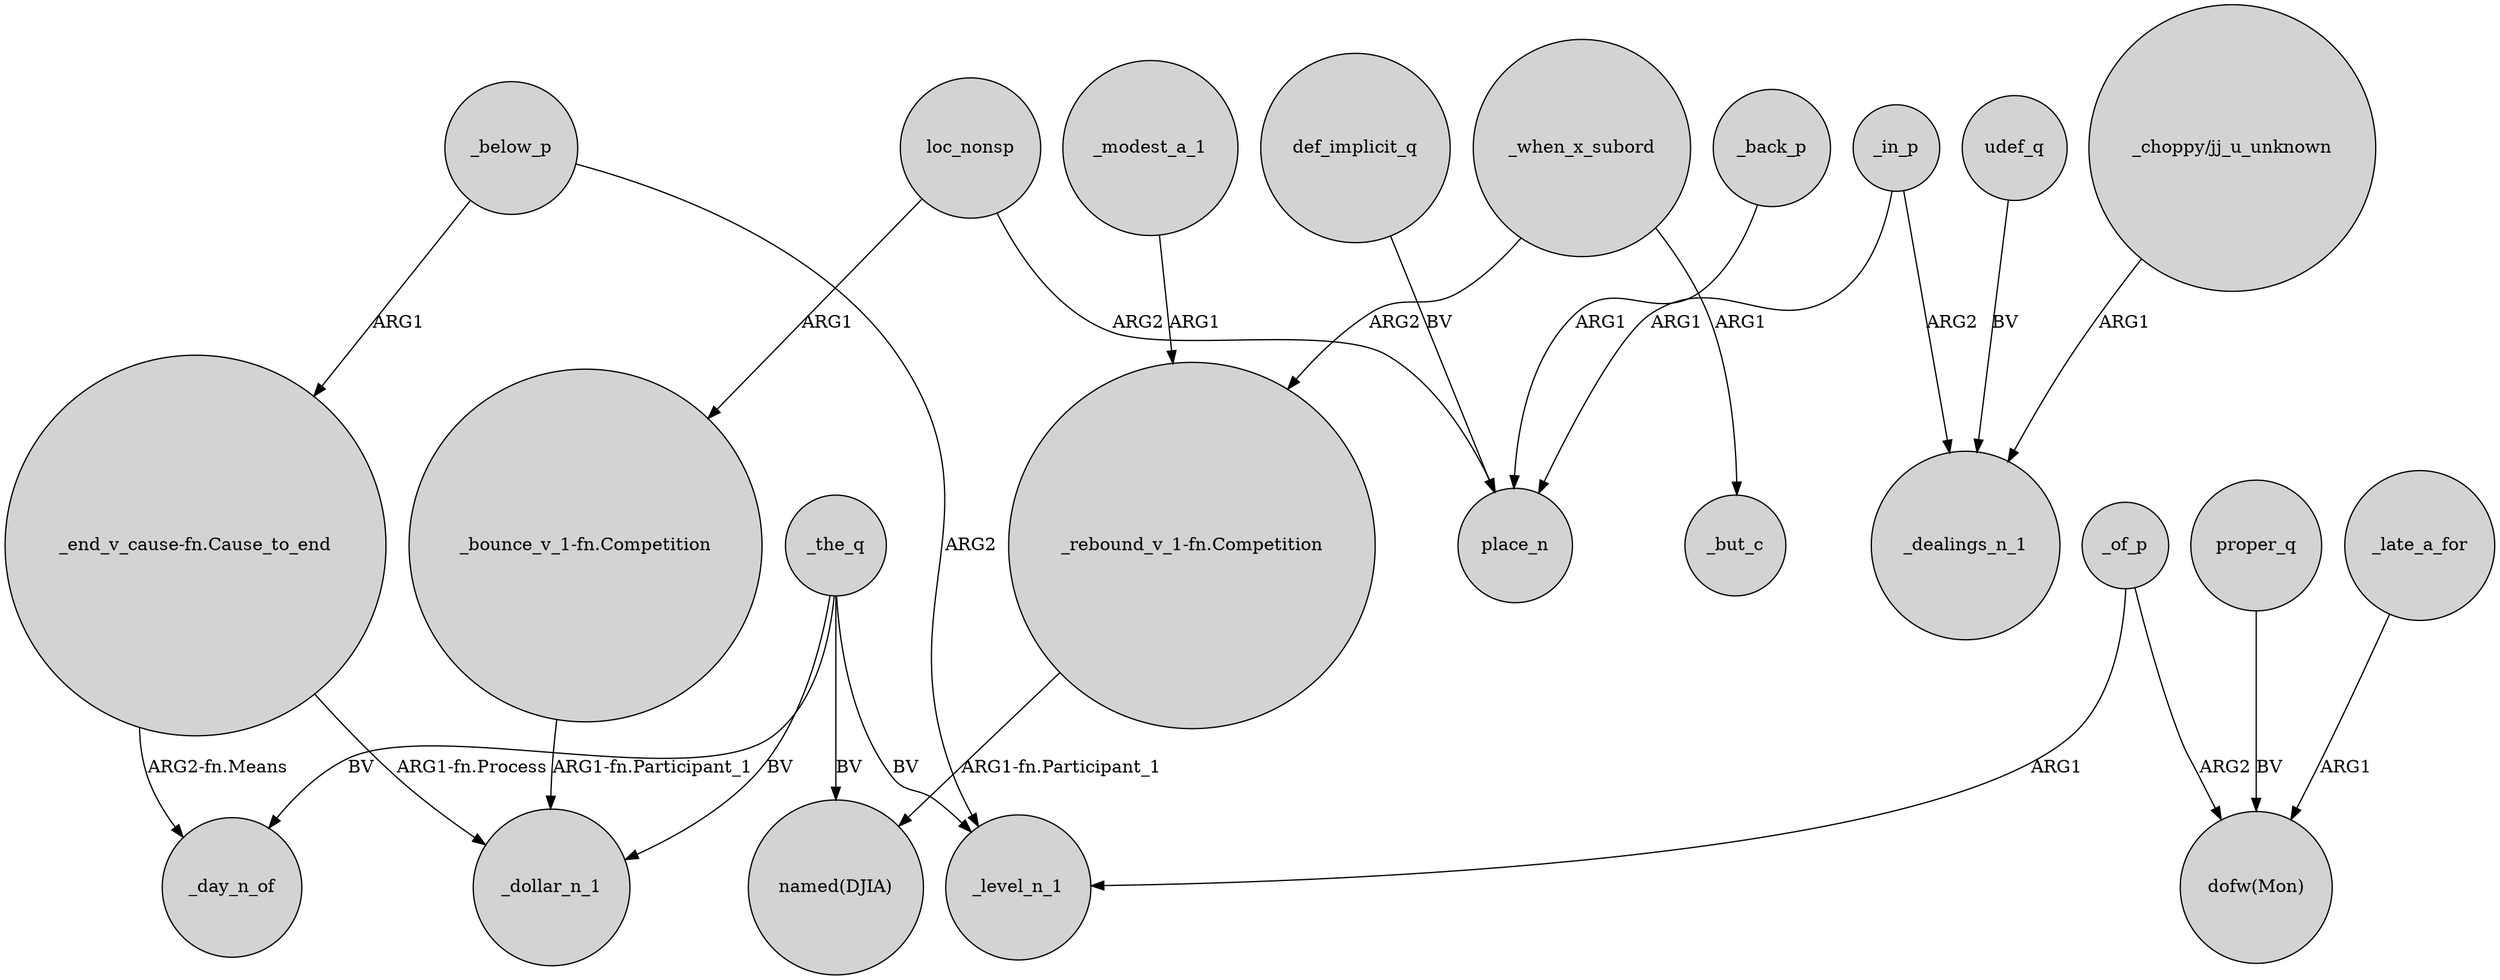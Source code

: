 digraph {
	node [shape=circle style=filled]
	_of_p -> _level_n_1 [label=ARG1]
	_the_q -> _level_n_1 [label=BV]
	def_implicit_q -> place_n [label=BV]
	"_end_v_cause-fn.Cause_to_end" -> _dollar_n_1 [label="ARG1-fn.Process"]
	_in_p -> place_n [label=ARG1]
	proper_q -> "dofw(Mon)" [label=BV]
	_the_q -> _dollar_n_1 [label=BV]
	loc_nonsp -> "_bounce_v_1-fn.Competition" [label=ARG1]
	_late_a_for -> "dofw(Mon)" [label=ARG1]
	"_rebound_v_1-fn.Competition" -> "named(DJIA)" [label="ARG1-fn.Participant_1"]
	_back_p -> place_n [label=ARG1]
	_the_q -> _day_n_of [label=BV]
	"_bounce_v_1-fn.Competition" -> _dollar_n_1 [label="ARG1-fn.Participant_1"]
	udef_q -> _dealings_n_1 [label=BV]
	"_end_v_cause-fn.Cause_to_end" -> _day_n_of [label="ARG2-fn.Means"]
	_in_p -> _dealings_n_1 [label=ARG2]
	_when_x_subord -> "_rebound_v_1-fn.Competition" [label=ARG2]
	loc_nonsp -> place_n [label=ARG2]
	_below_p -> "_end_v_cause-fn.Cause_to_end" [label=ARG1]
	_of_p -> "dofw(Mon)" [label=ARG2]
	"_choppy/jj_u_unknown" -> _dealings_n_1 [label=ARG1]
	_the_q -> "named(DJIA)" [label=BV]
	_modest_a_1 -> "_rebound_v_1-fn.Competition" [label=ARG1]
	_when_x_subord -> _but_c [label=ARG1]
	_below_p -> _level_n_1 [label=ARG2]
}
